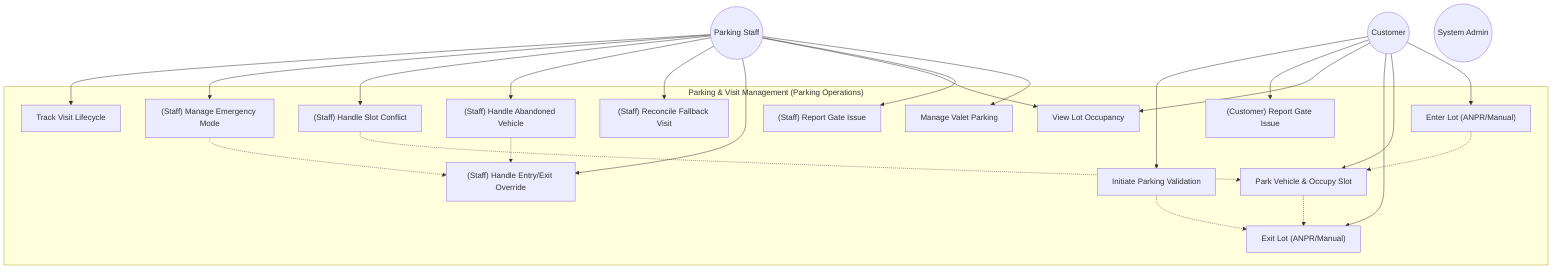 graph TD
    Customer((Customer))
    ParkingStaff((Parking Staff))
    SystemAdmin((System Admin))

    subgraph "Parking & Visit Management (Parking Operations)"
        UC_EnterLot["Enter Lot (ANPR/Manual)"]
        UC_ParkVehicle["Park Vehicle & Occupy Slot"]
        UC_ExitLot["Exit Lot (ANPR/Manual)"]
        UC_ManageValet["Manage Valet Parking"]
        UC_Staff_ReportGateIssue["(Staff) Report Gate Issue"]
        UC_Customer_ReportGateIssue["(Customer) Report Gate Issue"]
        UC_ViewLotOccupancy["View Lot Occupancy"]
        UC_Staff_HandleManualOverride["(Staff) Handle Entry/Exit Override"]
        UC_Staff_ReconcileVisit["(Staff) Reconcile Fallback Visit"]
        UC_HandleAbandonedVehicle["(Staff) Handle Abandoned Vehicle"]
        UC_InitiateParkingValidation["Initiate Parking Validation"]
        UC_HandleSlotConflict["(Staff) Handle Slot Conflict"]
        UC_ManageEmergencyMode["(Staff) Manage Emergency Mode"]
        UC_TrackVisitLifecycle["Track Visit Lifecycle"]
    end

    %% Customer Interactions
    Customer --> UC_EnterLot
    Customer --> UC_ParkVehicle
    Customer --> UC_ExitLot
    Customer --> UC_ViewLotOccupancy
    Customer --> UC_Customer_ReportGateIssue
    Customer --> UC_InitiateParkingValidation

    %% Parking Staff Interactions
    ParkingStaff --> UC_ManageValet
    ParkingStaff --> UC_Staff_ReportGateIssue
    ParkingStaff --> UC_ViewLotOccupancy
    ParkingStaff --> UC_Staff_HandleManualOverride
    ParkingStaff --> UC_Staff_ReconcileVisit
    ParkingStaff --> UC_HandleAbandonedVehicle
    ParkingStaff --> UC_HandleSlotConflict
    ParkingStaff --> UC_ManageEmergencyMode
    ParkingStaff --> UC_TrackVisitLifecycle


    %% Illustrative Relationships (can be expanded based on specific flows)
    UC_EnterLot -.-> UC_ParkVehicle
    UC_ParkVehicle -.-> UC_ExitLot
    UC_InitiateParkingValidation -.-> UC_ExitLot
    UC_HandleSlotConflict -.-> UC_ParkVehicle
    UC_ManageEmergencyMode -.-> UC_Staff_HandleManualOverride
    UC_HandleAbandonedVehicle -.-> UC_Staff_HandleManualOverride